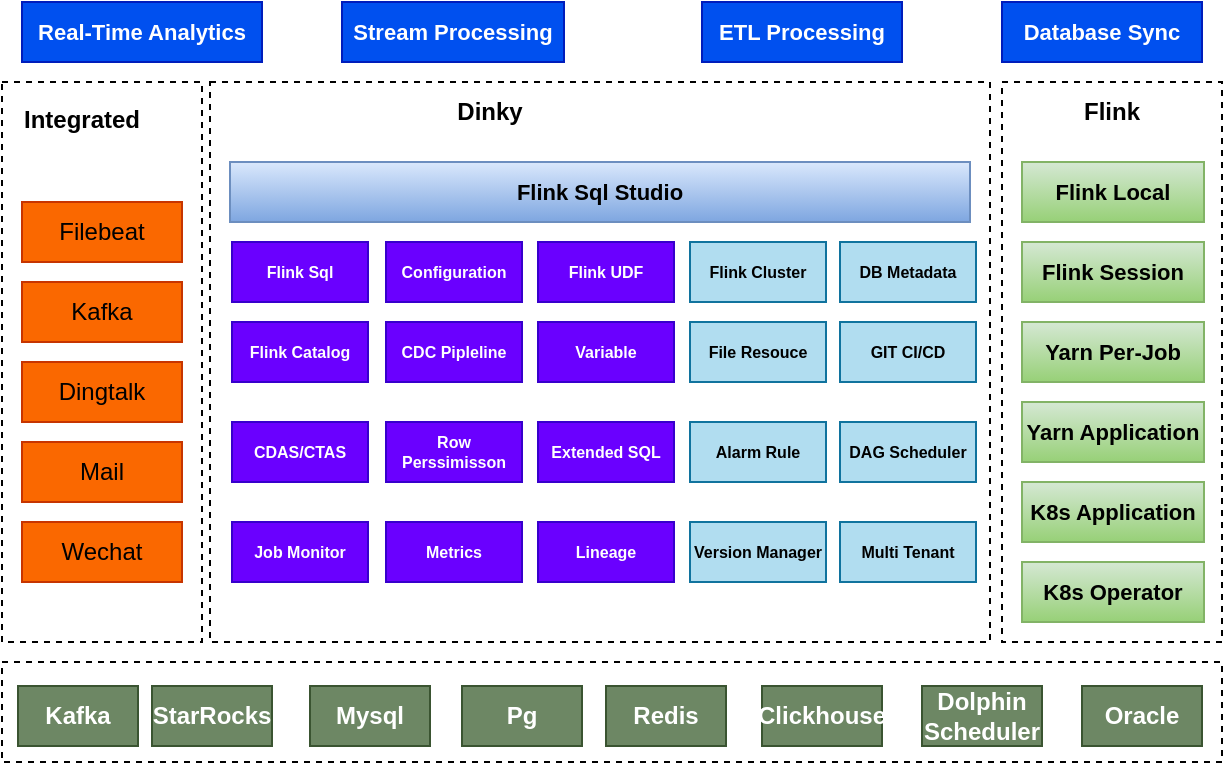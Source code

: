 <mxfile version="24.5.1" type="github">
  <diagram name="第 1 页" id="HKGODpCxfkMQ4LzSjgvv">
    <mxGraphModel dx="989" dy="509" grid="1" gridSize="10" guides="1" tooltips="1" connect="1" arrows="1" fold="1" page="1" pageScale="1" pageWidth="827" pageHeight="1169" math="0" shadow="0">
      <root>
        <mxCell id="0" />
        <mxCell id="1" parent="0" />
        <mxCell id="EMy1A2MRM-kkTs6elO1o-1" value="&lt;font style=&quot;font-size: 11px;&quot;&gt;Real-Time Analytics&lt;/font&gt;" style="rounded=0;whiteSpace=wrap;html=1;fontSize=11;fontStyle=1;fillColor=#0050ef;fontColor=#ffffff;strokeColor=#001DBC;" vertex="1" parent="1">
          <mxGeometry x="110" y="200" width="120" height="30" as="geometry" />
        </mxCell>
        <mxCell id="EMy1A2MRM-kkTs6elO1o-2" value="&lt;font style=&quot;font-size: 11px;&quot;&gt;Stream Processing&lt;/font&gt;" style="rounded=0;whiteSpace=wrap;html=1;fontSize=11;fontStyle=1;fillColor=#0050ef;fontColor=#ffffff;strokeColor=#001DBC;" vertex="1" parent="1">
          <mxGeometry x="270" y="200" width="111" height="30" as="geometry" />
        </mxCell>
        <mxCell id="EMy1A2MRM-kkTs6elO1o-3" value="&lt;font style=&quot;font-size: 11px;&quot;&gt;ETL Processing&lt;/font&gt;" style="rounded=0;whiteSpace=wrap;html=1;fontSize=11;fontStyle=1;fillColor=#0050ef;fontColor=#ffffff;strokeColor=#001DBC;" vertex="1" parent="1">
          <mxGeometry x="450" y="200" width="100" height="30" as="geometry" />
        </mxCell>
        <mxCell id="EMy1A2MRM-kkTs6elO1o-4" value="&lt;font style=&quot;font-size: 11px;&quot;&gt;Database Sync&lt;/font&gt;" style="rounded=0;whiteSpace=wrap;html=1;fontSize=11;fontStyle=1;fillColor=#0050ef;fontColor=#ffffff;strokeColor=#001DBC;" vertex="1" parent="1">
          <mxGeometry x="600" y="200" width="100" height="30" as="geometry" />
        </mxCell>
        <mxCell id="EMy1A2MRM-kkTs6elO1o-8" value="" style="rounded=0;whiteSpace=wrap;html=1;dashed=1;fontSize=11;fontStyle=1" vertex="1" parent="1">
          <mxGeometry x="204" y="240" width="390" height="280" as="geometry" />
        </mxCell>
        <mxCell id="EMy1A2MRM-kkTs6elO1o-9" value="Flink Sql Studio" style="rounded=0;whiteSpace=wrap;html=1;fontSize=11;fontStyle=1;fillColor=#dae8fc;gradientColor=#7ea6e0;strokeColor=#6c8ebf;" vertex="1" parent="1">
          <mxGeometry x="214" y="280" width="370" height="30" as="geometry" />
        </mxCell>
        <mxCell id="EMy1A2MRM-kkTs6elO1o-10" value="Flink Sql" style="rounded=0;whiteSpace=wrap;html=1;fontSize=8;fontStyle=1;fillColor=#6a00ff;fontColor=#ffffff;strokeColor=#3700CC;" vertex="1" parent="1">
          <mxGeometry x="215" y="320" width="68" height="30" as="geometry" />
        </mxCell>
        <mxCell id="EMy1A2MRM-kkTs6elO1o-11" value="Configuration" style="rounded=0;whiteSpace=wrap;html=1;fontSize=8;fontStyle=1;fillColor=#6a00ff;fontColor=#ffffff;strokeColor=#3700CC;" vertex="1" parent="1">
          <mxGeometry x="292" y="320" width="68" height="30" as="geometry" />
        </mxCell>
        <mxCell id="EMy1A2MRM-kkTs6elO1o-13" value="Flink UDF" style="rounded=0;whiteSpace=wrap;html=1;fontSize=8;fontStyle=1;fillColor=#6a00ff;fontColor=#ffffff;strokeColor=#3700CC;" vertex="1" parent="1">
          <mxGeometry x="368" y="320" width="68" height="30" as="geometry" />
        </mxCell>
        <mxCell id="EMy1A2MRM-kkTs6elO1o-14" value="Flink Cluster" style="rounded=0;whiteSpace=wrap;html=1;fontSize=8;fontStyle=1;fillColor=#b1ddf0;strokeColor=#10739e;" vertex="1" parent="1">
          <mxGeometry x="444" y="320" width="68" height="30" as="geometry" />
        </mxCell>
        <mxCell id="EMy1A2MRM-kkTs6elO1o-15" value="DB Metadata" style="rounded=0;whiteSpace=wrap;html=1;fontSize=8;fontStyle=1;fillColor=#b1ddf0;strokeColor=#10739e;" vertex="1" parent="1">
          <mxGeometry x="519" y="320" width="68" height="30" as="geometry" />
        </mxCell>
        <mxCell id="EMy1A2MRM-kkTs6elO1o-16" value="Flink Catalog" style="rounded=0;whiteSpace=wrap;html=1;fontSize=8;fontStyle=1;fillColor=#6a00ff;fontColor=#ffffff;strokeColor=#3700CC;" vertex="1" parent="1">
          <mxGeometry x="215" y="360" width="68" height="30" as="geometry" />
        </mxCell>
        <mxCell id="EMy1A2MRM-kkTs6elO1o-17" value="CDC Pipleline" style="rounded=0;whiteSpace=wrap;html=1;fontSize=8;fontStyle=1;fillColor=#6a00ff;fontColor=#ffffff;strokeColor=#3700CC;" vertex="1" parent="1">
          <mxGeometry x="292" y="360" width="68" height="30" as="geometry" />
        </mxCell>
        <mxCell id="EMy1A2MRM-kkTs6elO1o-18" value="Variable" style="rounded=0;whiteSpace=wrap;html=1;fontSize=8;fontStyle=1;fillColor=#6a00ff;fontColor=#ffffff;strokeColor=#3700CC;" vertex="1" parent="1">
          <mxGeometry x="368" y="360" width="68" height="30" as="geometry" />
        </mxCell>
        <mxCell id="EMy1A2MRM-kkTs6elO1o-19" value="File Resouce" style="rounded=0;whiteSpace=wrap;html=1;fontSize=8;fontStyle=1;fillColor=#b1ddf0;strokeColor=#10739e;" vertex="1" parent="1">
          <mxGeometry x="444" y="360" width="68" height="30" as="geometry" />
        </mxCell>
        <mxCell id="EMy1A2MRM-kkTs6elO1o-20" value="GIT CI/CD" style="rounded=0;whiteSpace=wrap;html=1;fontSize=8;fontStyle=1;fillColor=#b1ddf0;strokeColor=#10739e;" vertex="1" parent="1">
          <mxGeometry x="519" y="360" width="68" height="30" as="geometry" />
        </mxCell>
        <mxCell id="EMy1A2MRM-kkTs6elO1o-21" value="CDAS/CTAS" style="rounded=0;whiteSpace=wrap;html=1;fontSize=8;fontStyle=1;fillColor=#6a00ff;fontColor=#ffffff;strokeColor=#3700CC;" vertex="1" parent="1">
          <mxGeometry x="215" y="410" width="68" height="30" as="geometry" />
        </mxCell>
        <mxCell id="EMy1A2MRM-kkTs6elO1o-22" value="Row Perssimisson" style="rounded=0;whiteSpace=wrap;html=1;fontSize=8;fontStyle=1;fillColor=#6a00ff;fontColor=#ffffff;strokeColor=#3700CC;" vertex="1" parent="1">
          <mxGeometry x="292" y="410" width="68" height="30" as="geometry" />
        </mxCell>
        <mxCell id="EMy1A2MRM-kkTs6elO1o-23" value="Extended SQL" style="rounded=0;whiteSpace=wrap;html=1;fontSize=8;fontStyle=1;fillColor=#6a00ff;fontColor=#ffffff;strokeColor=#3700CC;" vertex="1" parent="1">
          <mxGeometry x="368" y="410" width="68" height="30" as="geometry" />
        </mxCell>
        <mxCell id="EMy1A2MRM-kkTs6elO1o-24" value="Alarm Rule" style="rounded=0;whiteSpace=wrap;html=1;fontSize=8;fontStyle=1;fillColor=#b1ddf0;strokeColor=#10739e;" vertex="1" parent="1">
          <mxGeometry x="444" y="410" width="68" height="30" as="geometry" />
        </mxCell>
        <mxCell id="EMy1A2MRM-kkTs6elO1o-25" value="DAG Scheduler" style="rounded=0;whiteSpace=wrap;html=1;fontSize=8;fontStyle=1;fillColor=#b1ddf0;strokeColor=#10739e;" vertex="1" parent="1">
          <mxGeometry x="519" y="410" width="68" height="30" as="geometry" />
        </mxCell>
        <mxCell id="EMy1A2MRM-kkTs6elO1o-26" value="Job Monitor" style="rounded=0;whiteSpace=wrap;html=1;fontSize=8;fontStyle=1;fillColor=#6a00ff;fontColor=#ffffff;strokeColor=#3700CC;" vertex="1" parent="1">
          <mxGeometry x="215" y="460" width="68" height="30" as="geometry" />
        </mxCell>
        <mxCell id="EMy1A2MRM-kkTs6elO1o-27" value="Metrics" style="rounded=0;whiteSpace=wrap;html=1;fontSize=8;fontStyle=1;fillColor=#6a00ff;fontColor=#ffffff;strokeColor=#3700CC;" vertex="1" parent="1">
          <mxGeometry x="292" y="460" width="68" height="30" as="geometry" />
        </mxCell>
        <mxCell id="EMy1A2MRM-kkTs6elO1o-28" value="Lineage" style="rounded=0;whiteSpace=wrap;html=1;fontSize=8;fontStyle=1;fillColor=#6a00ff;fontColor=#ffffff;strokeColor=#3700CC;" vertex="1" parent="1">
          <mxGeometry x="368" y="460" width="68" height="30" as="geometry" />
        </mxCell>
        <mxCell id="EMy1A2MRM-kkTs6elO1o-29" value="Version Manager" style="rounded=0;whiteSpace=wrap;html=1;fontSize=8;fontStyle=1;fillColor=#b1ddf0;strokeColor=#10739e;" vertex="1" parent="1">
          <mxGeometry x="444" y="460" width="68" height="30" as="geometry" />
        </mxCell>
        <mxCell id="EMy1A2MRM-kkTs6elO1o-30" value="Multi Tenant" style="rounded=0;whiteSpace=wrap;html=1;fontSize=8;fontStyle=1;fillColor=#b1ddf0;strokeColor=#10739e;" vertex="1" parent="1">
          <mxGeometry x="519" y="460" width="68" height="30" as="geometry" />
        </mxCell>
        <mxCell id="EMy1A2MRM-kkTs6elO1o-36" value="" style="rounded=0;whiteSpace=wrap;html=1;dashed=1;fontSize=11;fontStyle=1" vertex="1" parent="1">
          <mxGeometry x="600" y="240" width="110" height="280" as="geometry" />
        </mxCell>
        <mxCell id="EMy1A2MRM-kkTs6elO1o-37" value="Flink Local" style="rounded=0;whiteSpace=wrap;html=1;fontSize=11;fontStyle=1;fillColor=#d5e8d4;gradientColor=#97d077;strokeColor=#82b366;" vertex="1" parent="1">
          <mxGeometry x="610" y="280" width="91" height="30" as="geometry" />
        </mxCell>
        <mxCell id="EMy1A2MRM-kkTs6elO1o-38" value="Flink Session" style="rounded=0;whiteSpace=wrap;html=1;fontSize=11;fontStyle=1;fillColor=#d5e8d4;gradientColor=#97d077;strokeColor=#82b366;" vertex="1" parent="1">
          <mxGeometry x="610" y="320" width="91" height="30" as="geometry" />
        </mxCell>
        <mxCell id="EMy1A2MRM-kkTs6elO1o-39" value="Yarn Per-Job" style="rounded=0;whiteSpace=wrap;html=1;fontSize=11;fontStyle=1;fillColor=#d5e8d4;gradientColor=#97d077;strokeColor=#82b366;" vertex="1" parent="1">
          <mxGeometry x="610" y="360" width="91" height="30" as="geometry" />
        </mxCell>
        <mxCell id="EMy1A2MRM-kkTs6elO1o-40" value="Yarn Application" style="rounded=0;whiteSpace=wrap;html=1;fontSize=11;fontStyle=1;fillColor=#d5e8d4;gradientColor=#97d077;strokeColor=#82b366;" vertex="1" parent="1">
          <mxGeometry x="610" y="400" width="91" height="30" as="geometry" />
        </mxCell>
        <mxCell id="EMy1A2MRM-kkTs6elO1o-41" value="K8s Application" style="rounded=0;whiteSpace=wrap;html=1;fontSize=11;fontStyle=1;fillColor=#d5e8d4;gradientColor=#97d077;strokeColor=#82b366;" vertex="1" parent="1">
          <mxGeometry x="610" y="440" width="91" height="30" as="geometry" />
        </mxCell>
        <mxCell id="EMy1A2MRM-kkTs6elO1o-42" value="K8s Operator" style="rounded=0;whiteSpace=wrap;html=1;fontSize=11;fontStyle=1;fillColor=#d5e8d4;gradientColor=#97d077;strokeColor=#82b366;" vertex="1" parent="1">
          <mxGeometry x="610" y="480" width="91" height="30" as="geometry" />
        </mxCell>
        <mxCell id="EMy1A2MRM-kkTs6elO1o-43" value="" style="rounded=0;whiteSpace=wrap;html=1;dashed=1;fontSize=11;fontStyle=1" vertex="1" parent="1">
          <mxGeometry x="100" y="530" width="610" height="50" as="geometry" />
        </mxCell>
        <mxCell id="EMy1A2MRM-kkTs6elO1o-44" value="&lt;b&gt;Dinky&lt;/b&gt;" style="text;html=1;align=center;verticalAlign=middle;whiteSpace=wrap;rounded=0;" vertex="1" parent="1">
          <mxGeometry x="314" y="240" width="60" height="30" as="geometry" />
        </mxCell>
        <mxCell id="EMy1A2MRM-kkTs6elO1o-45" value="&lt;b&gt;Flink&lt;/b&gt;" style="text;html=1;align=center;verticalAlign=middle;whiteSpace=wrap;rounded=0;" vertex="1" parent="1">
          <mxGeometry x="625" y="240" width="60" height="30" as="geometry" />
        </mxCell>
        <mxCell id="EMy1A2MRM-kkTs6elO1o-46" value="Kafka" style="rounded=0;whiteSpace=wrap;html=1;fillColor=#6d8764;strokeColor=#3A5431;fontColor=#ffffff;fontStyle=1" vertex="1" parent="1">
          <mxGeometry x="108" y="542" width="60" height="30" as="geometry" />
        </mxCell>
        <mxCell id="EMy1A2MRM-kkTs6elO1o-47" value="StarRocks" style="rounded=0;whiteSpace=wrap;html=1;fillColor=#6d8764;strokeColor=#3A5431;fontColor=#ffffff;fontStyle=1" vertex="1" parent="1">
          <mxGeometry x="175" y="542" width="60" height="30" as="geometry" />
        </mxCell>
        <mxCell id="EMy1A2MRM-kkTs6elO1o-48" value="Mysql" style="rounded=0;whiteSpace=wrap;html=1;fillColor=#6d8764;strokeColor=#3A5431;fontColor=#ffffff;fontStyle=1" vertex="1" parent="1">
          <mxGeometry x="254" y="542" width="60" height="30" as="geometry" />
        </mxCell>
        <mxCell id="EMy1A2MRM-kkTs6elO1o-49" value="Pg" style="rounded=0;whiteSpace=wrap;html=1;fillColor=#6d8764;strokeColor=#3A5431;fontColor=#ffffff;fontStyle=1" vertex="1" parent="1">
          <mxGeometry x="330" y="542" width="60" height="30" as="geometry" />
        </mxCell>
        <mxCell id="EMy1A2MRM-kkTs6elO1o-50" value="Redis" style="rounded=0;whiteSpace=wrap;html=1;fillColor=#6d8764;strokeColor=#3A5431;fontColor=#ffffff;fontStyle=1" vertex="1" parent="1">
          <mxGeometry x="402" y="542" width="60" height="30" as="geometry" />
        </mxCell>
        <mxCell id="EMy1A2MRM-kkTs6elO1o-51" value="Clickhouse" style="rounded=0;whiteSpace=wrap;html=1;fillColor=#6d8764;strokeColor=#3A5431;fontColor=#ffffff;fontStyle=1" vertex="1" parent="1">
          <mxGeometry x="480" y="542" width="60" height="30" as="geometry" />
        </mxCell>
        <mxCell id="EMy1A2MRM-kkTs6elO1o-52" value="Dolphin Scheduler" style="rounded=0;whiteSpace=wrap;html=1;fillColor=#6d8764;strokeColor=#3A5431;fontColor=#ffffff;fontStyle=1" vertex="1" parent="1">
          <mxGeometry x="560" y="542" width="60" height="30" as="geometry" />
        </mxCell>
        <mxCell id="EMy1A2MRM-kkTs6elO1o-53" value="Oracle" style="rounded=0;whiteSpace=wrap;html=1;fillColor=#6d8764;strokeColor=#3A5431;fontColor=#ffffff;fontStyle=1" vertex="1" parent="1">
          <mxGeometry x="640" y="542" width="60" height="30" as="geometry" />
        </mxCell>
        <mxCell id="EMy1A2MRM-kkTs6elO1o-60" value="" style="rounded=0;whiteSpace=wrap;html=1;dashed=1;" vertex="1" parent="1">
          <mxGeometry x="100" y="240" width="100" height="280" as="geometry" />
        </mxCell>
        <mxCell id="EMy1A2MRM-kkTs6elO1o-61" value="Filebeat" style="rounded=0;whiteSpace=wrap;html=1;fillColor=#fa6800;fontColor=#000000;strokeColor=#C73500;" vertex="1" parent="1">
          <mxGeometry x="110" y="300" width="80" height="30" as="geometry" />
        </mxCell>
        <mxCell id="EMy1A2MRM-kkTs6elO1o-63" value="Kafka" style="rounded=0;whiteSpace=wrap;html=1;fillColor=#fa6800;fontColor=#000000;strokeColor=#C73500;" vertex="1" parent="1">
          <mxGeometry x="110" y="340" width="80" height="30" as="geometry" />
        </mxCell>
        <mxCell id="EMy1A2MRM-kkTs6elO1o-64" value="Dingtalk" style="rounded=0;whiteSpace=wrap;html=1;fillColor=#fa6800;fontColor=#000000;strokeColor=#C73500;" vertex="1" parent="1">
          <mxGeometry x="110" y="380" width="80" height="30" as="geometry" />
        </mxCell>
        <mxCell id="EMy1A2MRM-kkTs6elO1o-65" value="&lt;b&gt;Integrated&lt;/b&gt;" style="text;html=1;align=center;verticalAlign=middle;whiteSpace=wrap;rounded=0;" vertex="1" parent="1">
          <mxGeometry x="110" y="244" width="60" height="30" as="geometry" />
        </mxCell>
        <mxCell id="EMy1A2MRM-kkTs6elO1o-66" value="Mail" style="rounded=0;whiteSpace=wrap;html=1;fillColor=#fa6800;fontColor=#000000;strokeColor=#C73500;" vertex="1" parent="1">
          <mxGeometry x="110" y="420" width="80" height="30" as="geometry" />
        </mxCell>
        <mxCell id="EMy1A2MRM-kkTs6elO1o-67" value="Wechat" style="rounded=0;whiteSpace=wrap;html=1;fillColor=#fa6800;fontColor=#000000;strokeColor=#C73500;" vertex="1" parent="1">
          <mxGeometry x="110" y="460" width="80" height="30" as="geometry" />
        </mxCell>
      </root>
    </mxGraphModel>
  </diagram>
</mxfile>
